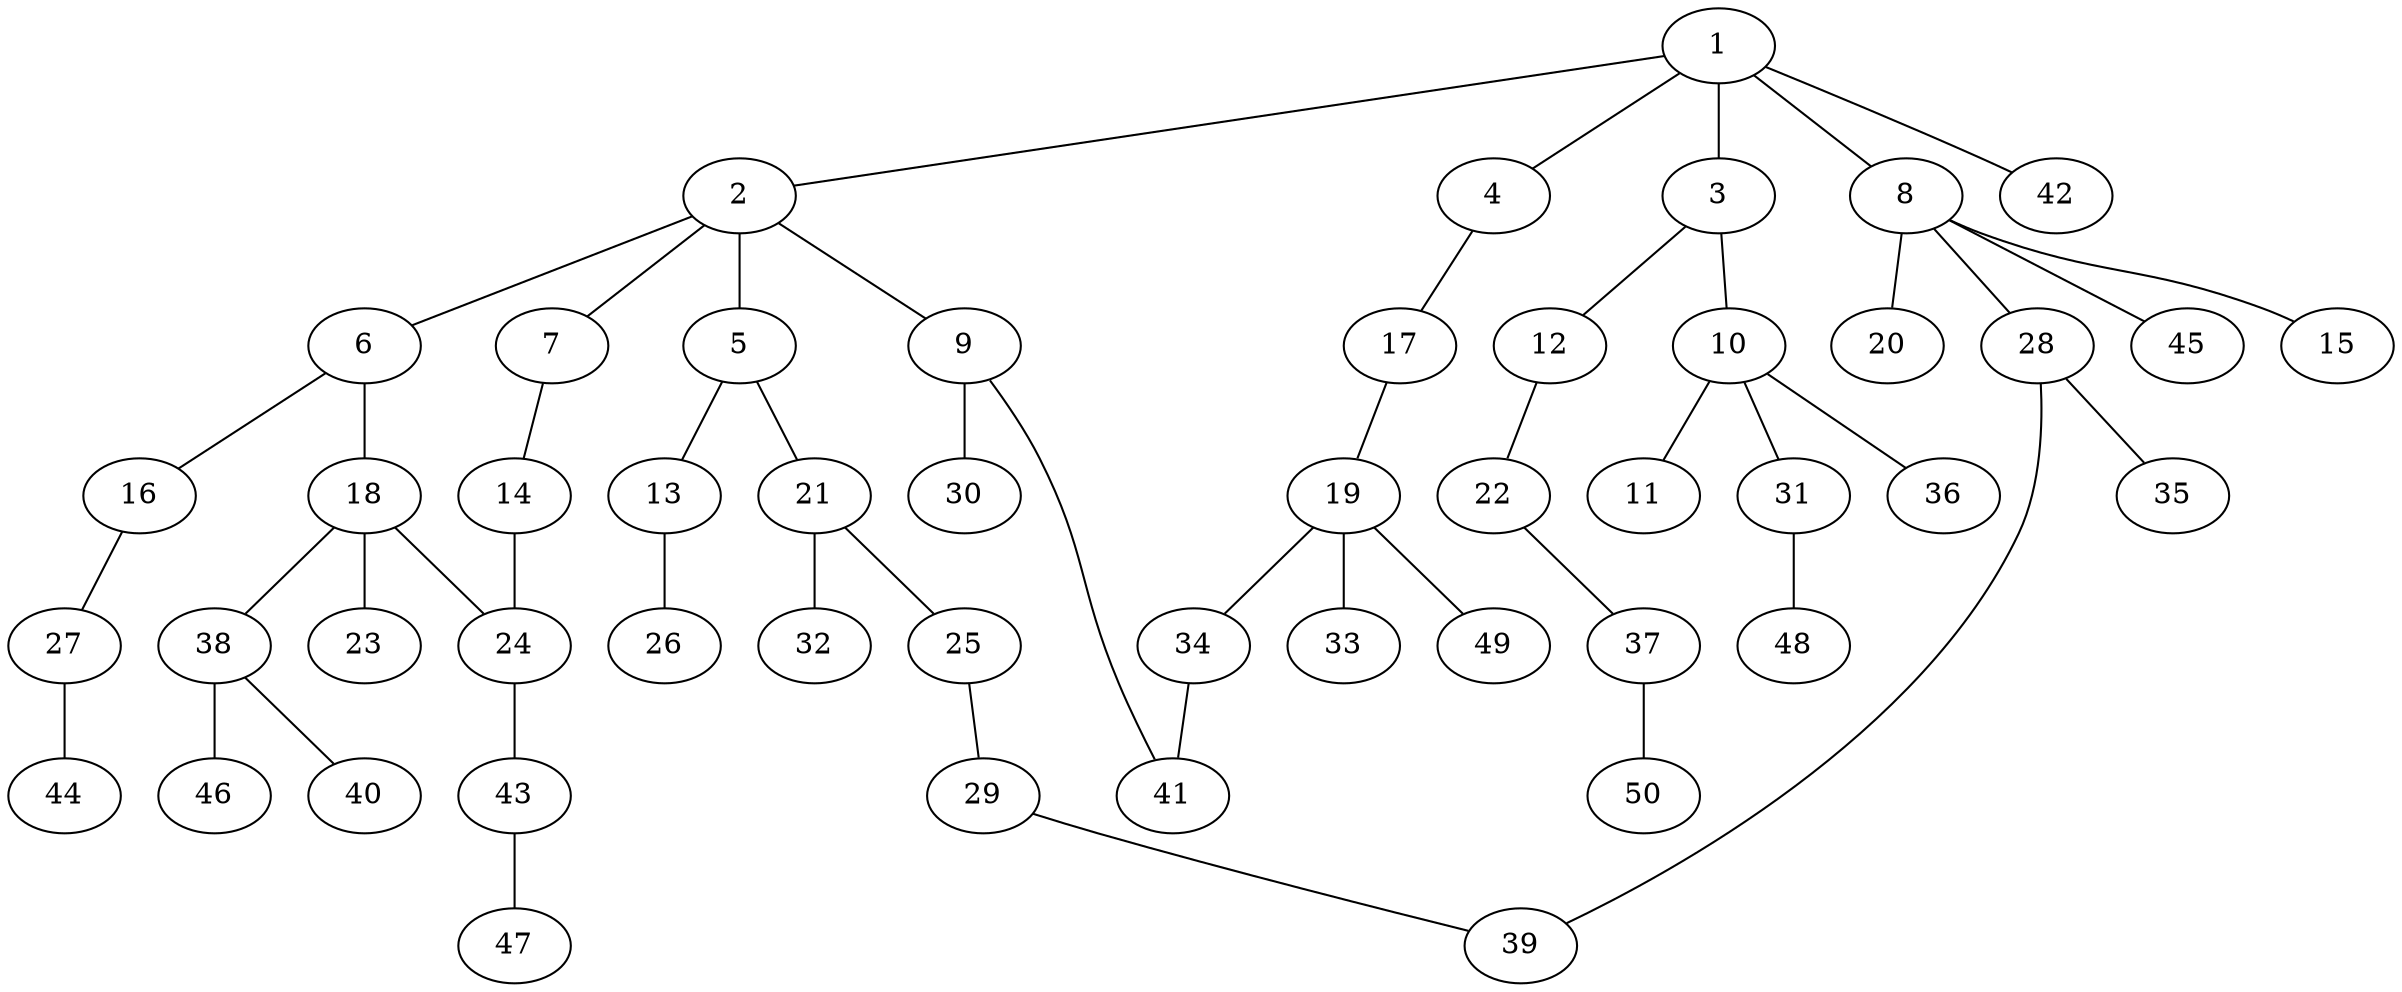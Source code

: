 graph graphname {1--2
1--3
1--4
1--8
1--42
2--5
2--6
2--7
2--9
3--10
3--12
4--17
5--13
5--21
6--16
6--18
7--14
8--15
8--20
8--28
8--45
9--30
9--41
10--11
10--31
10--36
12--22
13--26
14--24
16--27
17--19
18--23
18--24
18--38
19--33
19--34
19--49
21--25
21--32
22--37
24--43
25--29
27--44
28--35
28--39
29--39
31--48
34--41
37--50
38--40
38--46
43--47
}